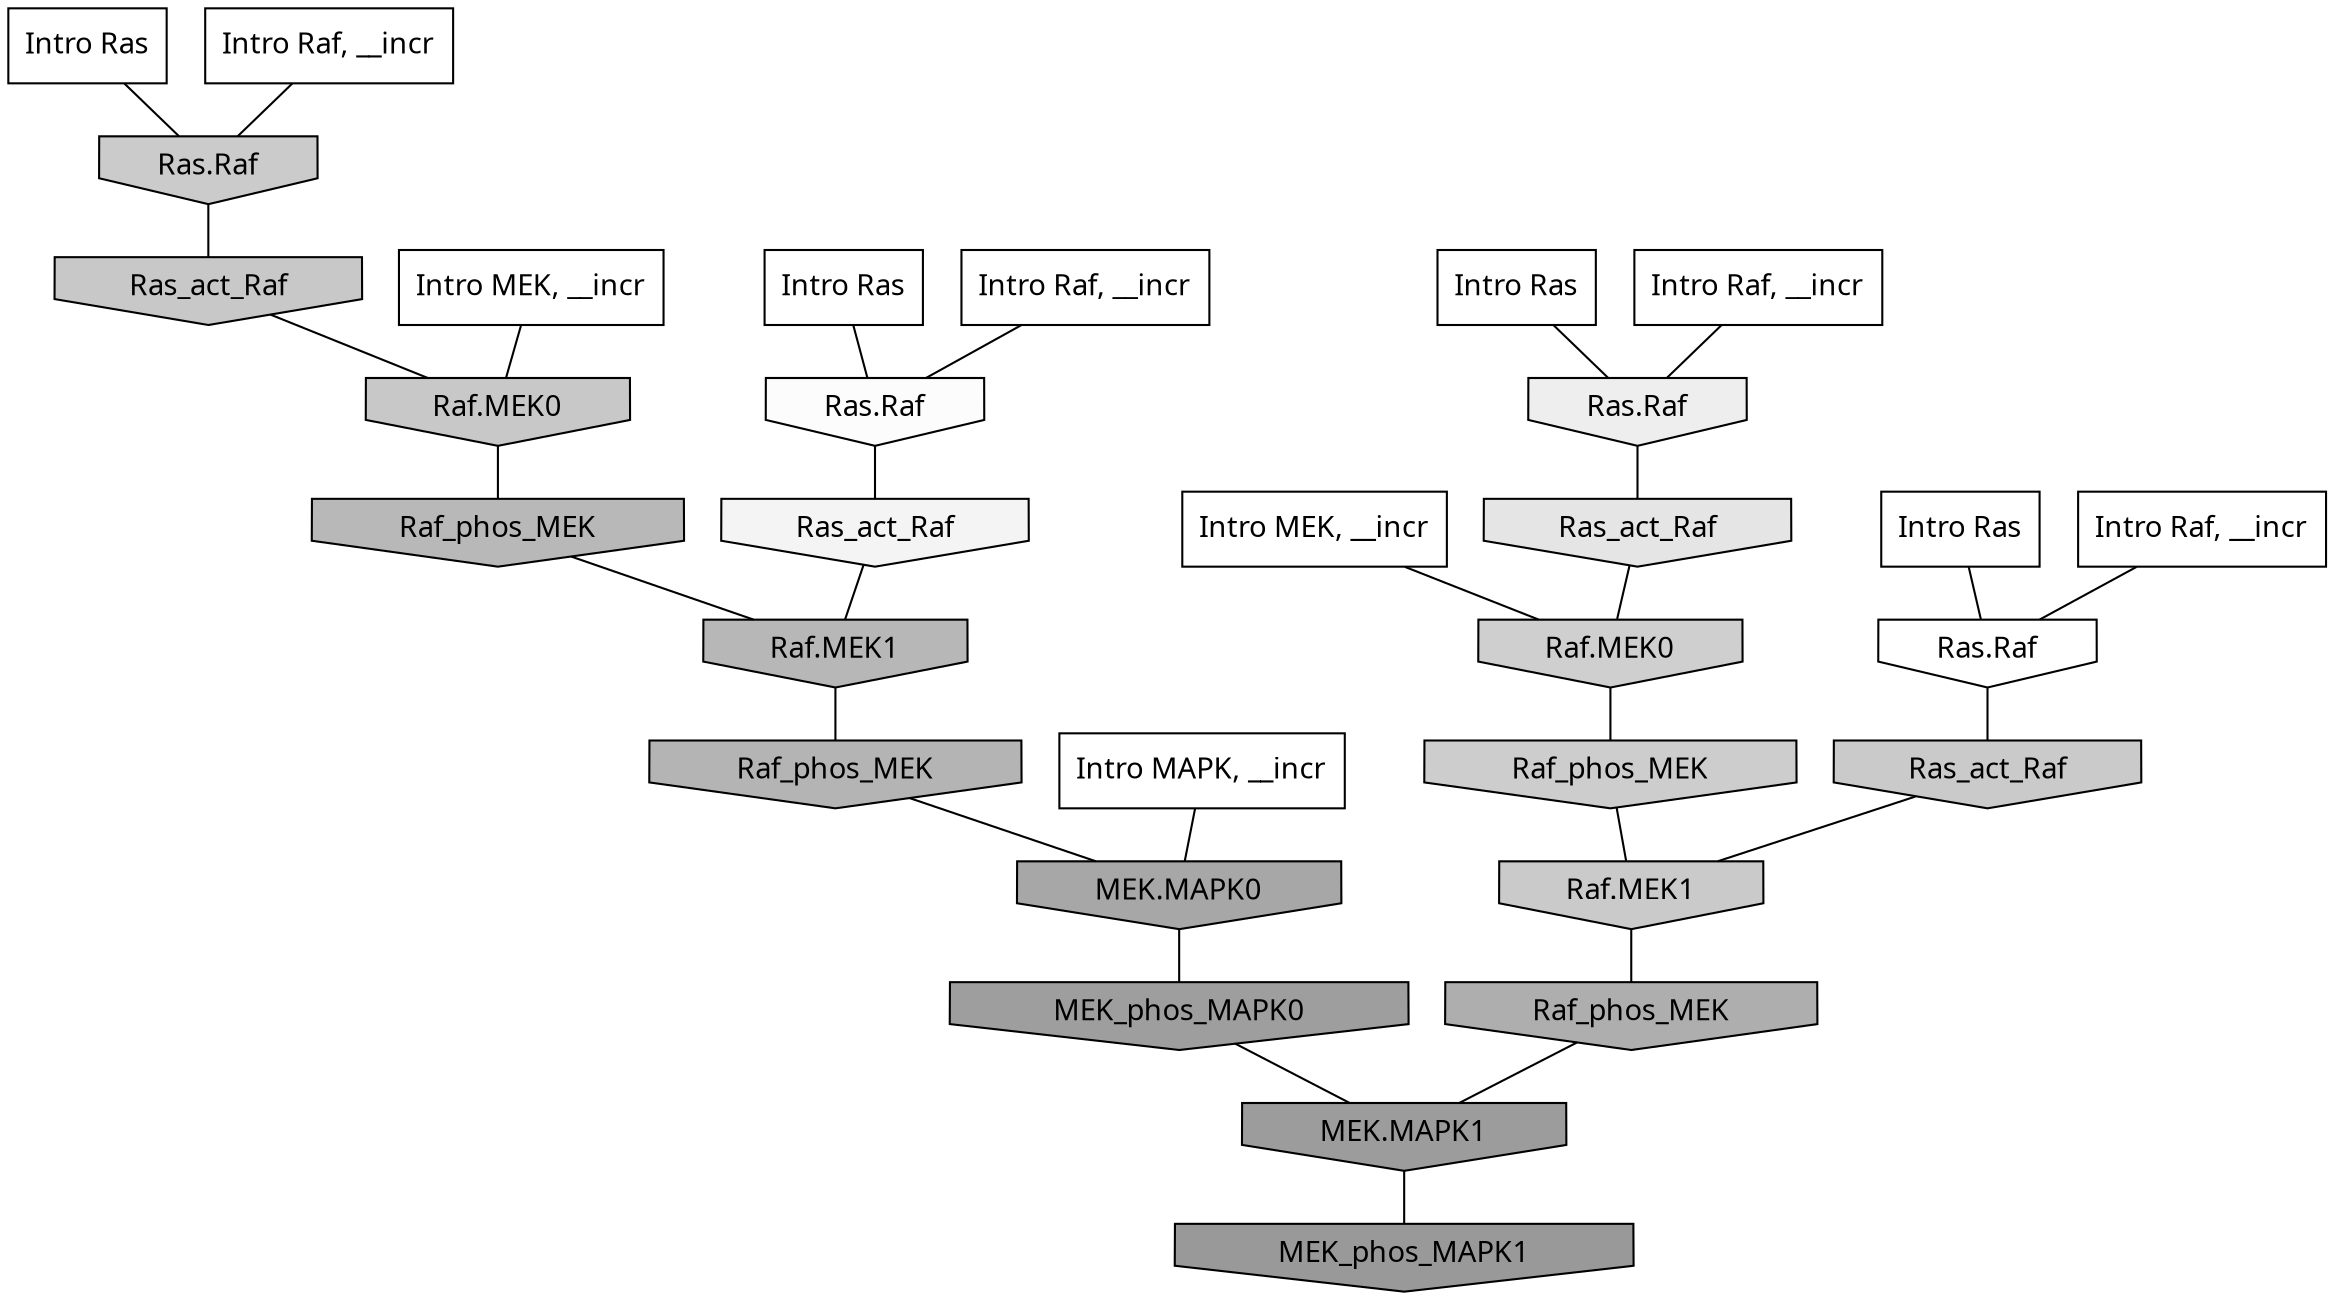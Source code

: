 digraph G{
  rankdir="TB";
  ranksep=0.30;
  node [fontname="CMU Serif"];
  edge [fontname="CMU Serif"];
  
  35 [label="Intro Ras", shape=rectangle, style=filled, fillcolor="0.000 0.000 1.000"]
  
  78 [label="Intro Ras", shape=rectangle, style=filled, fillcolor="0.000 0.000 1.000"]
  
  84 [label="Intro Ras", shape=rectangle, style=filled, fillcolor="0.000 0.000 1.000"]
  
  91 [label="Intro Ras", shape=rectangle, style=filled, fillcolor="0.000 0.000 1.000"]
  
  293 [label="Intro Raf, __incr", shape=rectangle, style=filled, fillcolor="0.000 0.000 1.000"]
  
  671 [label="Intro Raf, __incr", shape=rectangle, style=filled, fillcolor="0.000 0.000 1.000"]
  
  774 [label="Intro Raf, __incr", shape=rectangle, style=filled, fillcolor="0.000 0.000 1.000"]
  
  1059 [label="Intro Raf, __incr", shape=rectangle, style=filled, fillcolor="0.000 0.000 1.000"]
  
  1745 [label="Intro MEK, __incr", shape=rectangle, style=filled, fillcolor="0.000 0.000 1.000"]
  
  2019 [label="Intro MEK, __incr", shape=rectangle, style=filled, fillcolor="0.000 0.000 1.000"]
  
  2450 [label="Intro MAPK, __incr", shape=rectangle, style=filled, fillcolor="0.000 0.000 1.000"]
  
  3291 [label="Ras.Raf", shape=invhouse, style=filled, fillcolor="0.000 0.000 1.000"]
  
  3411 [label="Ras.Raf", shape=invhouse, style=filled, fillcolor="0.000 0.000 0.986"]
  
  3605 [label="Ras_act_Raf", shape=invhouse, style=filled, fillcolor="0.000 0.000 0.957"]
  
  3904 [label="Ras.Raf", shape=invhouse, style=filled, fillcolor="0.000 0.000 0.933"]
  
  4444 [label="Ras_act_Raf", shape=invhouse, style=filled, fillcolor="0.000 0.000 0.897"]
  
  5989 [label="Raf.MEK0", shape=invhouse, style=filled, fillcolor="0.000 0.000 0.810"]
  
  6097 [label="Raf_phos_MEK", shape=invhouse, style=filled, fillcolor="0.000 0.000 0.804"]
  
  6325 [label="Ras.Raf", shape=invhouse, style=filled, fillcolor="0.000 0.000 0.794"]
  
  6409 [label="Ras_act_Raf", shape=invhouse, style=filled, fillcolor="0.000 0.000 0.790"]
  
  6413 [label="Raf.MEK1", shape=invhouse, style=filled, fillcolor="0.000 0.000 0.790"]
  
  6564 [label="Ras_act_Raf", shape=invhouse, style=filled, fillcolor="0.000 0.000 0.785"]
  
  6587 [label="Raf.MEK0", shape=invhouse, style=filled, fillcolor="0.000 0.000 0.784"]
  
  8557 [label="Raf_phos_MEK", shape=invhouse, style=filled, fillcolor="0.000 0.000 0.721"]
  
  8697 [label="Raf.MEK1", shape=invhouse, style=filled, fillcolor="0.000 0.000 0.718"]
  
  9195 [label="Raf_phos_MEK", shape=invhouse, style=filled, fillcolor="0.000 0.000 0.704"]
  
  10277 [label="Raf_phos_MEK", shape=invhouse, style=filled, fillcolor="0.000 0.000 0.681"]
  
  11567 [label="MEK.MAPK0", shape=invhouse, style=filled, fillcolor="0.000 0.000 0.656"]
  
  13886 [label="MEK_phos_MAPK0", shape=invhouse, style=filled, fillcolor="0.000 0.000 0.619"]
  
  14484 [label="MEK.MAPK1", shape=invhouse, style=filled, fillcolor="0.000 0.000 0.612"]
  
  15314 [label="MEK_phos_MAPK1", shape=invhouse, style=filled, fillcolor="0.000 0.000 0.600"]
  
  
  14484 -> 15314 [dir=none, color="0.000 0.000 0.000"] 
  13886 -> 14484 [dir=none, color="0.000 0.000 0.000"] 
  11567 -> 13886 [dir=none, color="0.000 0.000 0.000"] 
  10277 -> 14484 [dir=none, color="0.000 0.000 0.000"] 
  9195 -> 11567 [dir=none, color="0.000 0.000 0.000"] 
  8697 -> 9195 [dir=none, color="0.000 0.000 0.000"] 
  8557 -> 8697 [dir=none, color="0.000 0.000 0.000"] 
  6587 -> 8557 [dir=none, color="0.000 0.000 0.000"] 
  6564 -> 6587 [dir=none, color="0.000 0.000 0.000"] 
  6413 -> 10277 [dir=none, color="0.000 0.000 0.000"] 
  6409 -> 6413 [dir=none, color="0.000 0.000 0.000"] 
  6325 -> 6564 [dir=none, color="0.000 0.000 0.000"] 
  6097 -> 6413 [dir=none, color="0.000 0.000 0.000"] 
  5989 -> 6097 [dir=none, color="0.000 0.000 0.000"] 
  4444 -> 5989 [dir=none, color="0.000 0.000 0.000"] 
  3904 -> 4444 [dir=none, color="0.000 0.000 0.000"] 
  3605 -> 8697 [dir=none, color="0.000 0.000 0.000"] 
  3411 -> 3605 [dir=none, color="0.000 0.000 0.000"] 
  3291 -> 6409 [dir=none, color="0.000 0.000 0.000"] 
  2450 -> 11567 [dir=none, color="0.000 0.000 0.000"] 
  2019 -> 5989 [dir=none, color="0.000 0.000 0.000"] 
  1745 -> 6587 [dir=none, color="0.000 0.000 0.000"] 
  1059 -> 3904 [dir=none, color="0.000 0.000 0.000"] 
  774 -> 6325 [dir=none, color="0.000 0.000 0.000"] 
  671 -> 3411 [dir=none, color="0.000 0.000 0.000"] 
  293 -> 3291 [dir=none, color="0.000 0.000 0.000"] 
  91 -> 3291 [dir=none, color="0.000 0.000 0.000"] 
  84 -> 3904 [dir=none, color="0.000 0.000 0.000"] 
  78 -> 3411 [dir=none, color="0.000 0.000 0.000"] 
  35 -> 6325 [dir=none, color="0.000 0.000 0.000"] 
  
  }
